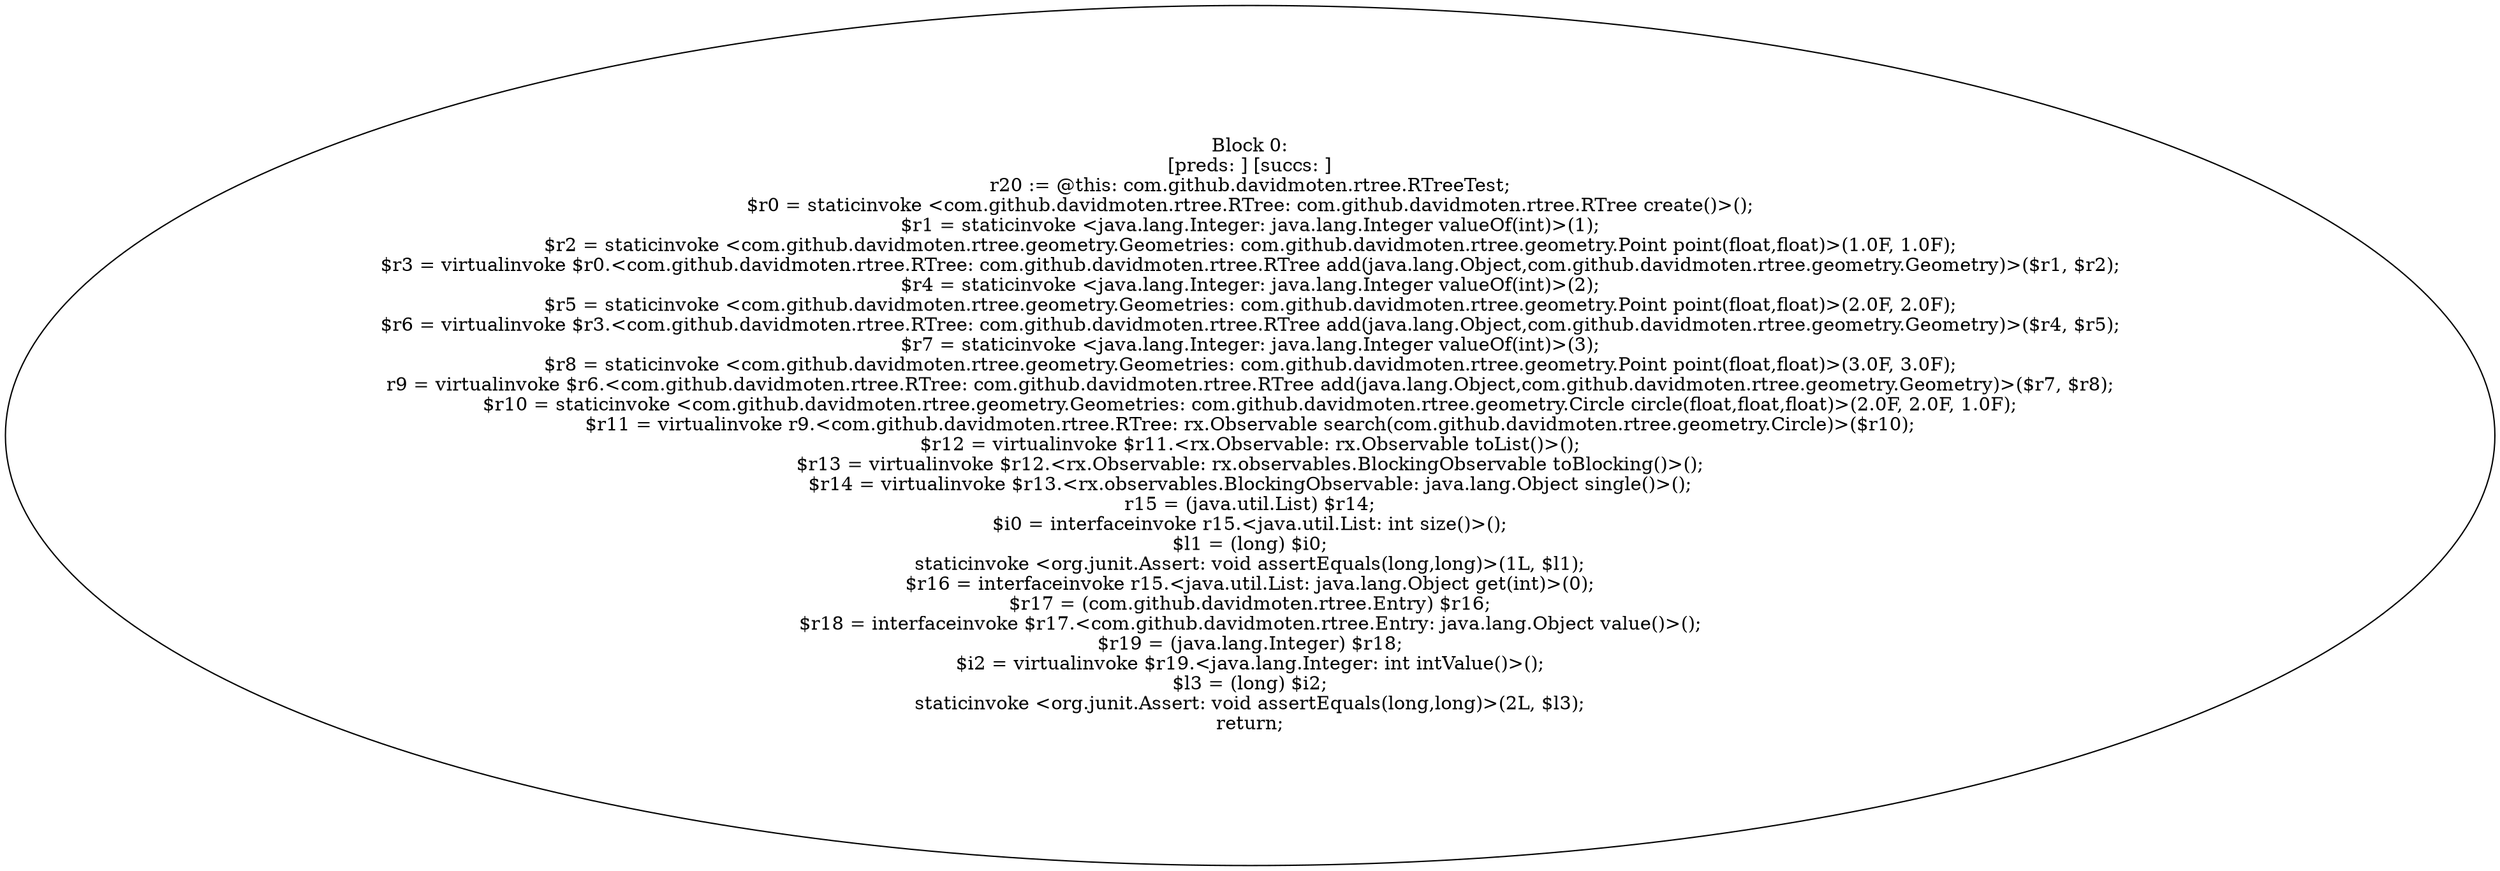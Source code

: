 digraph "unitGraph" {
    "Block 0:
[preds: ] [succs: ]
r20 := @this: com.github.davidmoten.rtree.RTreeTest;
$r0 = staticinvoke <com.github.davidmoten.rtree.RTree: com.github.davidmoten.rtree.RTree create()>();
$r1 = staticinvoke <java.lang.Integer: java.lang.Integer valueOf(int)>(1);
$r2 = staticinvoke <com.github.davidmoten.rtree.geometry.Geometries: com.github.davidmoten.rtree.geometry.Point point(float,float)>(1.0F, 1.0F);
$r3 = virtualinvoke $r0.<com.github.davidmoten.rtree.RTree: com.github.davidmoten.rtree.RTree add(java.lang.Object,com.github.davidmoten.rtree.geometry.Geometry)>($r1, $r2);
$r4 = staticinvoke <java.lang.Integer: java.lang.Integer valueOf(int)>(2);
$r5 = staticinvoke <com.github.davidmoten.rtree.geometry.Geometries: com.github.davidmoten.rtree.geometry.Point point(float,float)>(2.0F, 2.0F);
$r6 = virtualinvoke $r3.<com.github.davidmoten.rtree.RTree: com.github.davidmoten.rtree.RTree add(java.lang.Object,com.github.davidmoten.rtree.geometry.Geometry)>($r4, $r5);
$r7 = staticinvoke <java.lang.Integer: java.lang.Integer valueOf(int)>(3);
$r8 = staticinvoke <com.github.davidmoten.rtree.geometry.Geometries: com.github.davidmoten.rtree.geometry.Point point(float,float)>(3.0F, 3.0F);
r9 = virtualinvoke $r6.<com.github.davidmoten.rtree.RTree: com.github.davidmoten.rtree.RTree add(java.lang.Object,com.github.davidmoten.rtree.geometry.Geometry)>($r7, $r8);
$r10 = staticinvoke <com.github.davidmoten.rtree.geometry.Geometries: com.github.davidmoten.rtree.geometry.Circle circle(float,float,float)>(2.0F, 2.0F, 1.0F);
$r11 = virtualinvoke r9.<com.github.davidmoten.rtree.RTree: rx.Observable search(com.github.davidmoten.rtree.geometry.Circle)>($r10);
$r12 = virtualinvoke $r11.<rx.Observable: rx.Observable toList()>();
$r13 = virtualinvoke $r12.<rx.Observable: rx.observables.BlockingObservable toBlocking()>();
$r14 = virtualinvoke $r13.<rx.observables.BlockingObservable: java.lang.Object single()>();
r15 = (java.util.List) $r14;
$i0 = interfaceinvoke r15.<java.util.List: int size()>();
$l1 = (long) $i0;
staticinvoke <org.junit.Assert: void assertEquals(long,long)>(1L, $l1);
$r16 = interfaceinvoke r15.<java.util.List: java.lang.Object get(int)>(0);
$r17 = (com.github.davidmoten.rtree.Entry) $r16;
$r18 = interfaceinvoke $r17.<com.github.davidmoten.rtree.Entry: java.lang.Object value()>();
$r19 = (java.lang.Integer) $r18;
$i2 = virtualinvoke $r19.<java.lang.Integer: int intValue()>();
$l3 = (long) $i2;
staticinvoke <org.junit.Assert: void assertEquals(long,long)>(2L, $l3);
return;
"
}
